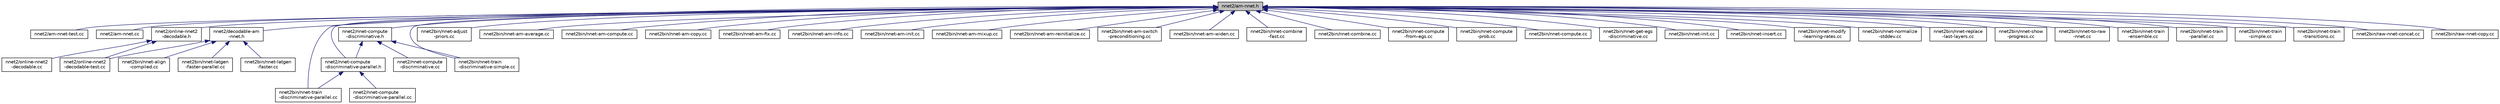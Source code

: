 digraph "nnet2/am-nnet.h"
{
  edge [fontname="Helvetica",fontsize="10",labelfontname="Helvetica",labelfontsize="10"];
  node [fontname="Helvetica",fontsize="10",shape=record];
  Node71 [label="nnet2/am-nnet.h",height=0.2,width=0.4,color="black", fillcolor="grey75", style="filled", fontcolor="black"];
  Node71 -> Node72 [dir="back",color="midnightblue",fontsize="10",style="solid",fontname="Helvetica"];
  Node72 [label="nnet2/am-nnet-test.cc",height=0.2,width=0.4,color="black", fillcolor="white", style="filled",URL="$am-nnet-test_8cc.html"];
  Node71 -> Node73 [dir="back",color="midnightblue",fontsize="10",style="solid",fontname="Helvetica"];
  Node73 [label="nnet2/am-nnet.cc",height=0.2,width=0.4,color="black", fillcolor="white", style="filled",URL="$am-nnet_8cc.html"];
  Node71 -> Node74 [dir="back",color="midnightblue",fontsize="10",style="solid",fontname="Helvetica"];
  Node74 [label="nnet2/decodable-am\l-nnet.h",height=0.2,width=0.4,color="black", fillcolor="white", style="filled",URL="$decodable-am-nnet_8h.html"];
  Node74 -> Node75 [dir="back",color="midnightblue",fontsize="10",style="solid",fontname="Helvetica"];
  Node75 [label="nnet2/online-nnet2\l-decodable-test.cc",height=0.2,width=0.4,color="black", fillcolor="white", style="filled",URL="$online-nnet2-decodable-test_8cc.html"];
  Node74 -> Node76 [dir="back",color="midnightblue",fontsize="10",style="solid",fontname="Helvetica"];
  Node76 [label="nnet2bin/nnet-align\l-compiled.cc",height=0.2,width=0.4,color="black", fillcolor="white", style="filled",URL="$nnet-align-compiled_8cc.html"];
  Node74 -> Node77 [dir="back",color="midnightblue",fontsize="10",style="solid",fontname="Helvetica"];
  Node77 [label="nnet2bin/nnet-latgen\l-faster-parallel.cc",height=0.2,width=0.4,color="black", fillcolor="white", style="filled",URL="$nnet-latgen-faster-parallel_8cc.html"];
  Node74 -> Node78 [dir="back",color="midnightblue",fontsize="10",style="solid",fontname="Helvetica"];
  Node78 [label="nnet2bin/nnet-latgen\l-faster.cc",height=0.2,width=0.4,color="black", fillcolor="white", style="filled",URL="$nnet-latgen-faster_8cc.html"];
  Node71 -> Node79 [dir="back",color="midnightblue",fontsize="10",style="solid",fontname="Helvetica"];
  Node79 [label="nnet2/nnet-compute\l-discriminative-parallel.h",height=0.2,width=0.4,color="black", fillcolor="white", style="filled",URL="$nnet-compute-discriminative-parallel_8h.html"];
  Node79 -> Node80 [dir="back",color="midnightblue",fontsize="10",style="solid",fontname="Helvetica"];
  Node80 [label="nnet2/nnet-compute\l-discriminative-parallel.cc",height=0.2,width=0.4,color="black", fillcolor="white", style="filled",URL="$nnet-compute-discriminative-parallel_8cc.html"];
  Node79 -> Node81 [dir="back",color="midnightblue",fontsize="10",style="solid",fontname="Helvetica"];
  Node81 [label="nnet2bin/nnet-train\l-discriminative-parallel.cc",height=0.2,width=0.4,color="black", fillcolor="white", style="filled",URL="$nnet-train-discriminative-parallel_8cc.html"];
  Node71 -> Node82 [dir="back",color="midnightblue",fontsize="10",style="solid",fontname="Helvetica"];
  Node82 [label="nnet2/nnet-compute\l-discriminative.h",height=0.2,width=0.4,color="black", fillcolor="white", style="filled",URL="$nnet-compute-discriminative_8h.html"];
  Node82 -> Node79 [dir="back",color="midnightblue",fontsize="10",style="solid",fontname="Helvetica"];
  Node82 -> Node83 [dir="back",color="midnightblue",fontsize="10",style="solid",fontname="Helvetica"];
  Node83 [label="nnet2/nnet-compute\l-discriminative.cc",height=0.2,width=0.4,color="black", fillcolor="white", style="filled",URL="$nnet-compute-discriminative_8cc.html"];
  Node82 -> Node84 [dir="back",color="midnightblue",fontsize="10",style="solid",fontname="Helvetica"];
  Node84 [label="nnet2bin/nnet-train\l-discriminative-simple.cc",height=0.2,width=0.4,color="black", fillcolor="white", style="filled",URL="$nnet-train-discriminative-simple_8cc.html"];
  Node71 -> Node85 [dir="back",color="midnightblue",fontsize="10",style="solid",fontname="Helvetica"];
  Node85 [label="nnet2/online-nnet2\l-decodable.h",height=0.2,width=0.4,color="black", fillcolor="white", style="filled",URL="$online-nnet2-decodable_8h.html"];
  Node85 -> Node75 [dir="back",color="midnightblue",fontsize="10",style="solid",fontname="Helvetica"];
  Node85 -> Node86 [dir="back",color="midnightblue",fontsize="10",style="solid",fontname="Helvetica"];
  Node86 [label="nnet2/online-nnet2\l-decodable.cc",height=0.2,width=0.4,color="black", fillcolor="white", style="filled",URL="$online-nnet2-decodable_8cc.html"];
  Node71 -> Node87 [dir="back",color="midnightblue",fontsize="10",style="solid",fontname="Helvetica"];
  Node87 [label="nnet2bin/nnet-adjust\l-priors.cc",height=0.2,width=0.4,color="black", fillcolor="white", style="filled",URL="$nnet-adjust-priors_8cc.html"];
  Node71 -> Node88 [dir="back",color="midnightblue",fontsize="10",style="solid",fontname="Helvetica"];
  Node88 [label="nnet2bin/nnet-am-average.cc",height=0.2,width=0.4,color="black", fillcolor="white", style="filled",URL="$nnet-am-average_8cc.html"];
  Node71 -> Node89 [dir="back",color="midnightblue",fontsize="10",style="solid",fontname="Helvetica"];
  Node89 [label="nnet2bin/nnet-am-compute.cc",height=0.2,width=0.4,color="black", fillcolor="white", style="filled",URL="$nnet-am-compute_8cc.html"];
  Node71 -> Node90 [dir="back",color="midnightblue",fontsize="10",style="solid",fontname="Helvetica"];
  Node90 [label="nnet2bin/nnet-am-copy.cc",height=0.2,width=0.4,color="black", fillcolor="white", style="filled",URL="$nnet-am-copy_8cc.html"];
  Node71 -> Node91 [dir="back",color="midnightblue",fontsize="10",style="solid",fontname="Helvetica"];
  Node91 [label="nnet2bin/nnet-am-fix.cc",height=0.2,width=0.4,color="black", fillcolor="white", style="filled",URL="$nnet-am-fix_8cc.html"];
  Node71 -> Node92 [dir="back",color="midnightblue",fontsize="10",style="solid",fontname="Helvetica"];
  Node92 [label="nnet2bin/nnet-am-info.cc",height=0.2,width=0.4,color="black", fillcolor="white", style="filled",URL="$nnet-am-info_8cc.html"];
  Node71 -> Node93 [dir="back",color="midnightblue",fontsize="10",style="solid",fontname="Helvetica"];
  Node93 [label="nnet2bin/nnet-am-init.cc",height=0.2,width=0.4,color="black", fillcolor="white", style="filled",URL="$nnet-am-init_8cc.html"];
  Node71 -> Node94 [dir="back",color="midnightblue",fontsize="10",style="solid",fontname="Helvetica"];
  Node94 [label="nnet2bin/nnet-am-mixup.cc",height=0.2,width=0.4,color="black", fillcolor="white", style="filled",URL="$nnet-am-mixup_8cc.html"];
  Node71 -> Node95 [dir="back",color="midnightblue",fontsize="10",style="solid",fontname="Helvetica"];
  Node95 [label="nnet2bin/nnet-am-reinitialize.cc",height=0.2,width=0.4,color="black", fillcolor="white", style="filled",URL="$nnet-am-reinitialize_8cc.html"];
  Node71 -> Node96 [dir="back",color="midnightblue",fontsize="10",style="solid",fontname="Helvetica"];
  Node96 [label="nnet2bin/nnet-am-switch\l-preconditioning.cc",height=0.2,width=0.4,color="black", fillcolor="white", style="filled",URL="$nnet-am-switch-preconditioning_8cc.html"];
  Node71 -> Node97 [dir="back",color="midnightblue",fontsize="10",style="solid",fontname="Helvetica"];
  Node97 [label="nnet2bin/nnet-am-widen.cc",height=0.2,width=0.4,color="black", fillcolor="white", style="filled",URL="$nnet-am-widen_8cc.html"];
  Node71 -> Node98 [dir="back",color="midnightblue",fontsize="10",style="solid",fontname="Helvetica"];
  Node98 [label="nnet2bin/nnet-combine\l-fast.cc",height=0.2,width=0.4,color="black", fillcolor="white", style="filled",URL="$nnet-combine-fast_8cc.html"];
  Node71 -> Node99 [dir="back",color="midnightblue",fontsize="10",style="solid",fontname="Helvetica"];
  Node99 [label="nnet2bin/nnet-combine.cc",height=0.2,width=0.4,color="black", fillcolor="white", style="filled",URL="$nnet-combine_8cc.html"];
  Node71 -> Node100 [dir="back",color="midnightblue",fontsize="10",style="solid",fontname="Helvetica"];
  Node100 [label="nnet2bin/nnet-compute\l-from-egs.cc",height=0.2,width=0.4,color="black", fillcolor="white", style="filled",URL="$nnet-compute-from-egs_8cc.html"];
  Node71 -> Node101 [dir="back",color="midnightblue",fontsize="10",style="solid",fontname="Helvetica"];
  Node101 [label="nnet2bin/nnet-compute\l-prob.cc",height=0.2,width=0.4,color="black", fillcolor="white", style="filled",URL="$nnet-compute-prob_8cc.html"];
  Node71 -> Node102 [dir="back",color="midnightblue",fontsize="10",style="solid",fontname="Helvetica"];
  Node102 [label="nnet2bin/nnet-compute.cc",height=0.2,width=0.4,color="black", fillcolor="white", style="filled",URL="$nnet2bin_2nnet-compute_8cc.html"];
  Node71 -> Node103 [dir="back",color="midnightblue",fontsize="10",style="solid",fontname="Helvetica"];
  Node103 [label="nnet2bin/nnet-get-egs\l-discriminative.cc",height=0.2,width=0.4,color="black", fillcolor="white", style="filled",URL="$nnet-get-egs-discriminative_8cc.html"];
  Node71 -> Node104 [dir="back",color="midnightblue",fontsize="10",style="solid",fontname="Helvetica"];
  Node104 [label="nnet2bin/nnet-init.cc",height=0.2,width=0.4,color="black", fillcolor="white", style="filled",URL="$nnet-init_8cc.html"];
  Node71 -> Node105 [dir="back",color="midnightblue",fontsize="10",style="solid",fontname="Helvetica"];
  Node105 [label="nnet2bin/nnet-insert.cc",height=0.2,width=0.4,color="black", fillcolor="white", style="filled",URL="$nnet-insert_8cc.html"];
  Node71 -> Node106 [dir="back",color="midnightblue",fontsize="10",style="solid",fontname="Helvetica"];
  Node106 [label="nnet2bin/nnet-modify\l-learning-rates.cc",height=0.2,width=0.4,color="black", fillcolor="white", style="filled",URL="$nnet-modify-learning-rates_8cc.html"];
  Node71 -> Node107 [dir="back",color="midnightblue",fontsize="10",style="solid",fontname="Helvetica"];
  Node107 [label="nnet2bin/nnet-normalize\l-stddev.cc",height=0.2,width=0.4,color="black", fillcolor="white", style="filled",URL="$nnet-normalize-stddev_8cc.html"];
  Node71 -> Node108 [dir="back",color="midnightblue",fontsize="10",style="solid",fontname="Helvetica"];
  Node108 [label="nnet2bin/nnet-replace\l-last-layers.cc",height=0.2,width=0.4,color="black", fillcolor="white", style="filled",URL="$nnet-replace-last-layers_8cc.html"];
  Node71 -> Node109 [dir="back",color="midnightblue",fontsize="10",style="solid",fontname="Helvetica"];
  Node109 [label="nnet2bin/nnet-show\l-progress.cc",height=0.2,width=0.4,color="black", fillcolor="white", style="filled",URL="$nnet-show-progress_8cc.html"];
  Node71 -> Node110 [dir="back",color="midnightblue",fontsize="10",style="solid",fontname="Helvetica"];
  Node110 [label="nnet2bin/nnet-to-raw\l-nnet.cc",height=0.2,width=0.4,color="black", fillcolor="white", style="filled",URL="$nnet-to-raw-nnet_8cc.html"];
  Node71 -> Node81 [dir="back",color="midnightblue",fontsize="10",style="solid",fontname="Helvetica"];
  Node71 -> Node84 [dir="back",color="midnightblue",fontsize="10",style="solid",fontname="Helvetica"];
  Node71 -> Node111 [dir="back",color="midnightblue",fontsize="10",style="solid",fontname="Helvetica"];
  Node111 [label="nnet2bin/nnet-train\l-ensemble.cc",height=0.2,width=0.4,color="black", fillcolor="white", style="filled",URL="$nnet-train-ensemble_8cc.html"];
  Node71 -> Node112 [dir="back",color="midnightblue",fontsize="10",style="solid",fontname="Helvetica"];
  Node112 [label="nnet2bin/nnet-train\l-parallel.cc",height=0.2,width=0.4,color="black", fillcolor="white", style="filled",URL="$nnet-train-parallel_8cc.html"];
  Node71 -> Node113 [dir="back",color="midnightblue",fontsize="10",style="solid",fontname="Helvetica"];
  Node113 [label="nnet2bin/nnet-train\l-simple.cc",height=0.2,width=0.4,color="black", fillcolor="white", style="filled",URL="$nnet-train-simple_8cc.html"];
  Node71 -> Node114 [dir="back",color="midnightblue",fontsize="10",style="solid",fontname="Helvetica"];
  Node114 [label="nnet2bin/nnet-train\l-transitions.cc",height=0.2,width=0.4,color="black", fillcolor="white", style="filled",URL="$nnet-train-transitions_8cc.html"];
  Node71 -> Node115 [dir="back",color="midnightblue",fontsize="10",style="solid",fontname="Helvetica"];
  Node115 [label="nnet2bin/raw-nnet-concat.cc",height=0.2,width=0.4,color="black", fillcolor="white", style="filled",URL="$raw-nnet-concat_8cc.html"];
  Node71 -> Node116 [dir="back",color="midnightblue",fontsize="10",style="solid",fontname="Helvetica"];
  Node116 [label="nnet2bin/raw-nnet-copy.cc",height=0.2,width=0.4,color="black", fillcolor="white", style="filled",URL="$raw-nnet-copy_8cc.html"];
}
